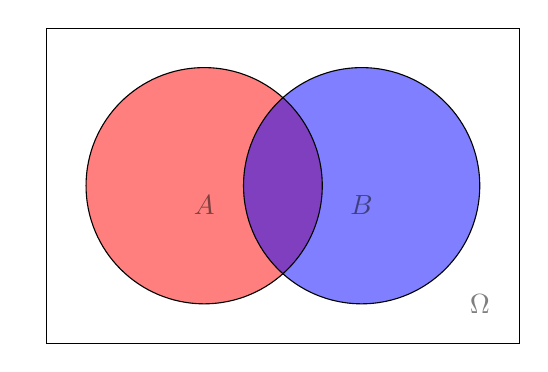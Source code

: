 \def\firstcircle{(0,0) circle (1.5cm)}
\def\thirdcircle{(0:2cm) circle (1.5cm)}

% Now we can draw the sets:
\begin{tikzpicture}
    \begin{scope}[shift={(3cm,-5cm)}, fill opacity=0.5]
\draw (-2,-2) rectangle(4,2) ;
\node at (3.5,-1.5) {$\Omega$};
        \fill[red] \firstcircle;
        \fill[blue] \thirdcircle;
        \draw \firstcircle node[below] {$A$};
        \draw \thirdcircle node [below] {$B$};
    \end{scope}
\end{tikzpicture}
